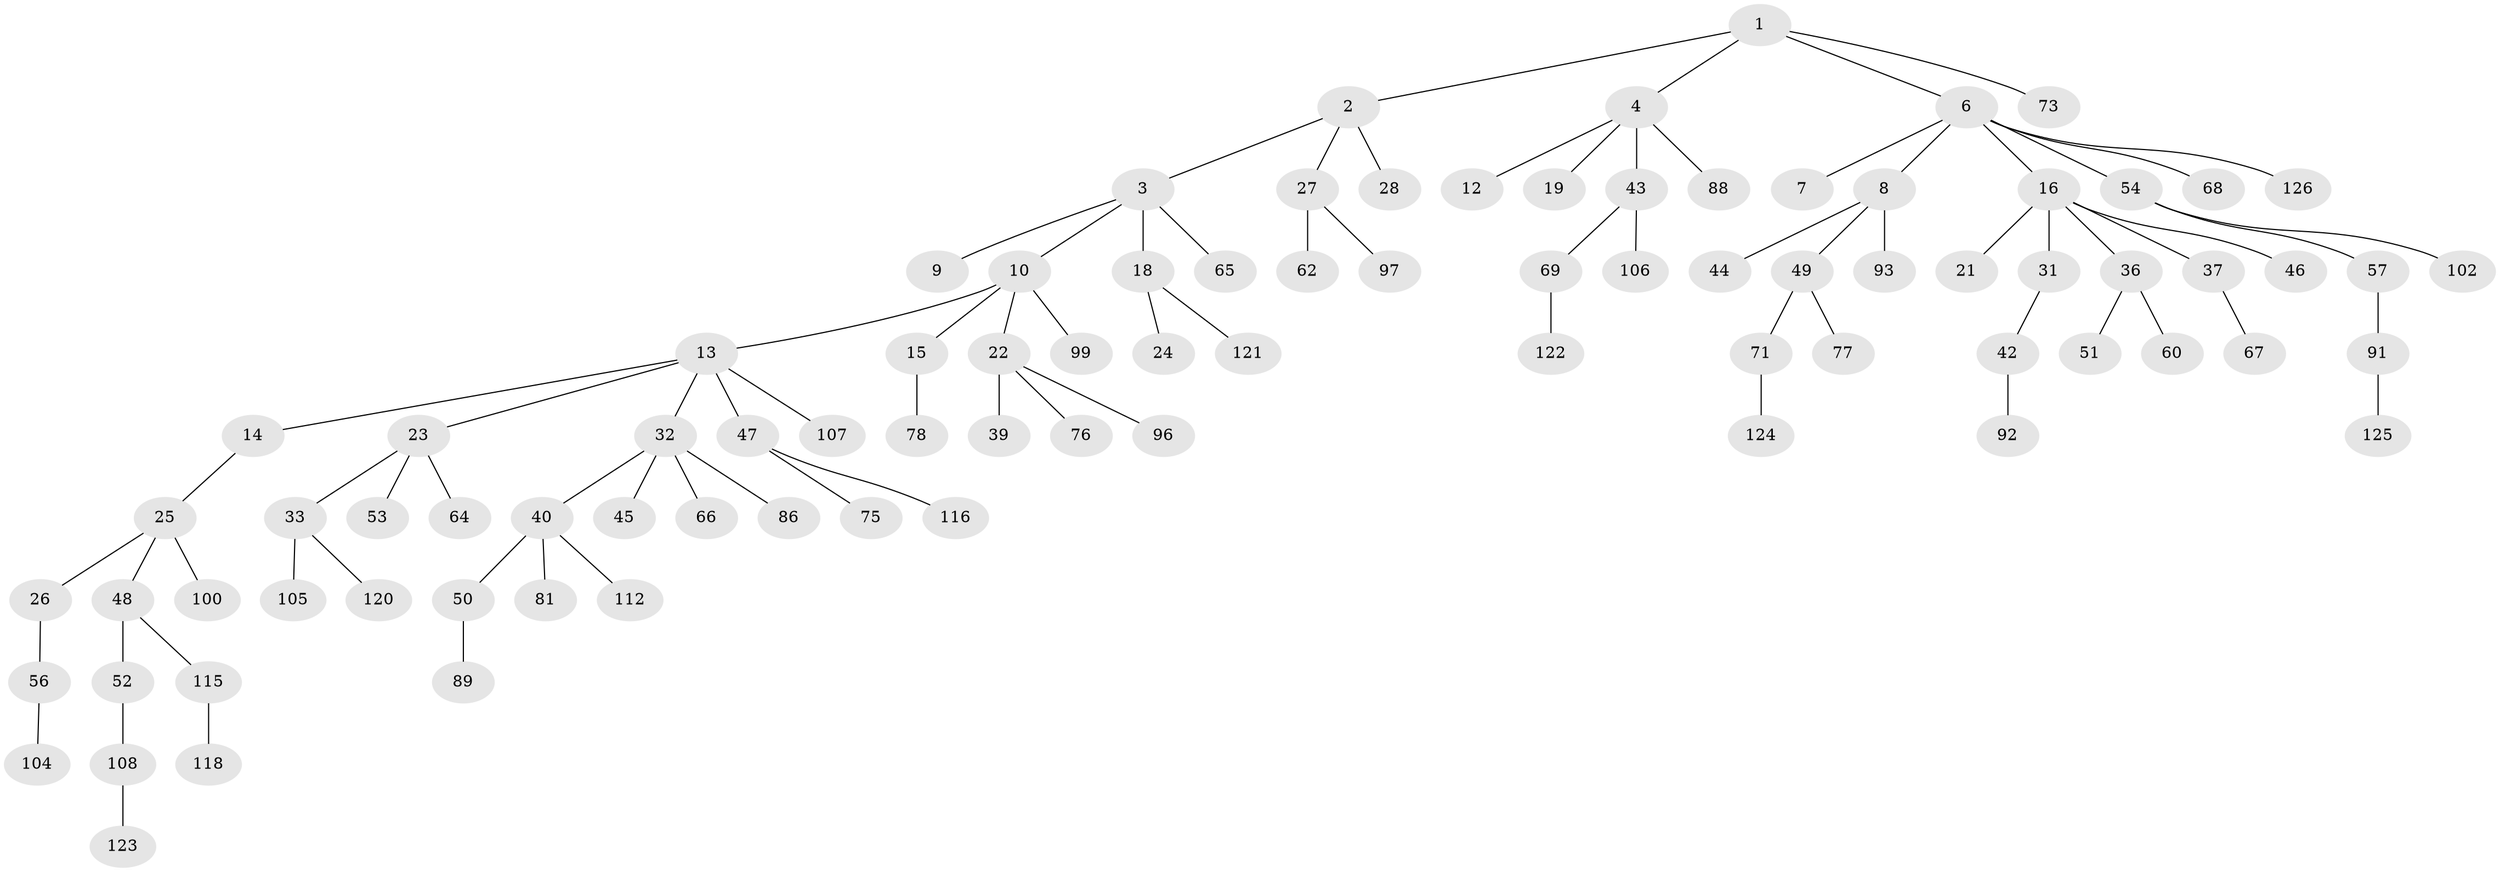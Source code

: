 // Generated by graph-tools (version 1.1) at 2025/24/03/03/25 07:24:05]
// undirected, 88 vertices, 87 edges
graph export_dot {
graph [start="1"]
  node [color=gray90,style=filled];
  1 [super="+61"];
  2 [super="+5"];
  3 [super="+11"];
  4 [super="+85"];
  6 [super="+29"];
  7;
  8 [super="+17"];
  9 [super="+113"];
  10 [super="+74"];
  12 [super="+20"];
  13 [super="+59"];
  14;
  15 [super="+34"];
  16 [super="+103"];
  18;
  19;
  21;
  22 [super="+79"];
  23 [super="+30"];
  24;
  25 [super="+35"];
  26;
  27;
  28;
  31 [super="+117"];
  32 [super="+38"];
  33 [super="+41"];
  36;
  37;
  39;
  40 [super="+72"];
  42;
  43 [super="+58"];
  44;
  45;
  46 [super="+83"];
  47;
  48 [super="+63"];
  49;
  50 [super="+98"];
  51 [super="+55"];
  52;
  53 [super="+84"];
  54;
  56 [super="+70"];
  57;
  60 [super="+87"];
  62;
  64;
  65;
  66 [super="+80"];
  67;
  68;
  69;
  71 [super="+90"];
  73;
  75;
  76 [super="+82"];
  77 [super="+94"];
  78;
  81;
  86;
  88 [super="+95"];
  89;
  91 [super="+114"];
  92;
  93;
  96;
  97 [super="+111"];
  99 [super="+101"];
  100;
  102 [super="+119"];
  104;
  105;
  106 [super="+110"];
  107;
  108 [super="+109"];
  112;
  115;
  116;
  118;
  120;
  121;
  122;
  123;
  124;
  125;
  126;
  1 -- 2;
  1 -- 4;
  1 -- 6;
  1 -- 73;
  2 -- 3;
  2 -- 27;
  2 -- 28;
  3 -- 9;
  3 -- 10;
  3 -- 18;
  3 -- 65;
  4 -- 12;
  4 -- 19;
  4 -- 43;
  4 -- 88;
  6 -- 7;
  6 -- 8;
  6 -- 16;
  6 -- 54;
  6 -- 68;
  6 -- 126;
  8 -- 44;
  8 -- 93;
  8 -- 49;
  10 -- 13;
  10 -- 15;
  10 -- 22;
  10 -- 99;
  13 -- 14;
  13 -- 23;
  13 -- 32;
  13 -- 47;
  13 -- 107;
  14 -- 25;
  15 -- 78;
  16 -- 21;
  16 -- 31;
  16 -- 36;
  16 -- 37;
  16 -- 46;
  18 -- 24;
  18 -- 121;
  22 -- 39;
  22 -- 76;
  22 -- 96;
  23 -- 53;
  23 -- 64;
  23 -- 33;
  25 -- 26;
  25 -- 48;
  25 -- 100;
  26 -- 56;
  27 -- 62;
  27 -- 97;
  31 -- 42;
  32 -- 45;
  32 -- 86;
  32 -- 40;
  32 -- 66;
  33 -- 105;
  33 -- 120;
  36 -- 51;
  36 -- 60;
  37 -- 67;
  40 -- 50;
  40 -- 112;
  40 -- 81;
  42 -- 92;
  43 -- 106;
  43 -- 69;
  47 -- 75;
  47 -- 116;
  48 -- 52;
  48 -- 115;
  49 -- 71;
  49 -- 77;
  50 -- 89;
  52 -- 108;
  54 -- 57;
  54 -- 102;
  56 -- 104;
  57 -- 91;
  69 -- 122;
  71 -- 124;
  91 -- 125;
  108 -- 123;
  115 -- 118;
}
